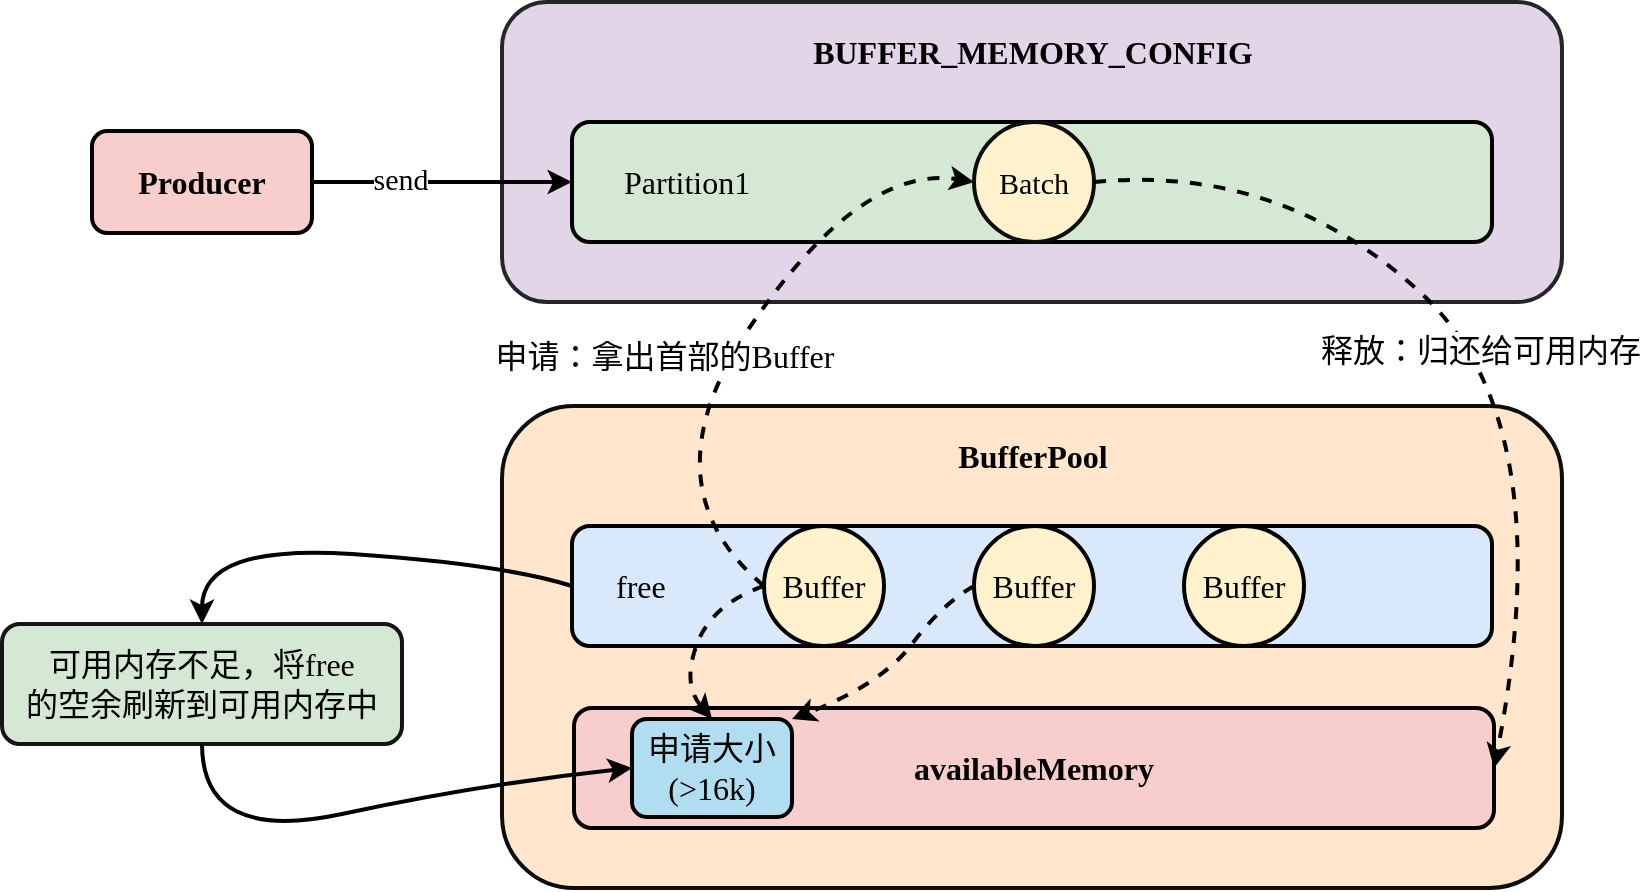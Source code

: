 <mxfile version="21.2.8" type="device">
  <diagram name="Page-1" id="4jEeTd7mvgLUH5QwcUFO">
    <mxGraphModel dx="1649" dy="621" grid="1" gridSize="10" guides="1" tooltips="1" connect="1" arrows="1" fold="1" page="1" pageScale="1" pageWidth="827" pageHeight="1169" math="0" shadow="0">
      <root>
        <mxCell id="0" />
        <mxCell id="1" parent="0" />
        <mxCell id="FmmOy0Gf5pX21H7wCrZ3-1" value="" style="rounded=1;whiteSpace=wrap;html=1;fillColor=#e1d5e7;strokeColor=#272527;strokeWidth=2;" parent="1" vertex="1">
          <mxGeometry x="120" y="119" width="530" height="150" as="geometry" />
        </mxCell>
        <mxCell id="FmmOy0Gf5pX21H7wCrZ3-2" value="&lt;font face=&quot;Times New Roman&quot; style=&quot;font-size: 16px;&quot;&gt;&amp;nbsp; &amp;nbsp; &amp;nbsp; &lt;font style=&quot;font-size: 16px;&quot;&gt;Partition1&lt;/font&gt;&lt;/font&gt;" style="rounded=1;whiteSpace=wrap;html=1;fillColor=#d5e8d4;strokeColor=#000000;align=left;strokeWidth=2;" parent="1" vertex="1">
          <mxGeometry x="155" y="179" width="460" height="60" as="geometry" />
        </mxCell>
        <mxCell id="FmmOy0Gf5pX21H7wCrZ3-3" value="&lt;font size=&quot;1&quot; style=&quot;&quot; face=&quot;Times New Roman&quot;&gt;&lt;b style=&quot;font-size: 16px;&quot;&gt;BUFFER_MEMORY_CONFIG&lt;/b&gt;&lt;/font&gt;" style="text;html=1;align=center;verticalAlign=middle;resizable=0;points=[];autosize=1;strokeColor=none;fillColor=none;" parent="1" vertex="1">
          <mxGeometry x="265" y="129" width="240" height="30" as="geometry" />
        </mxCell>
        <mxCell id="FmmOy0Gf5pX21H7wCrZ3-5" value="&lt;font face=&quot;Times New Roman&quot; style=&quot;font-size: 15px;&quot;&gt;Batch&lt;/font&gt;" style="ellipse;whiteSpace=wrap;html=1;aspect=fixed;fillColor=#fff2cc;strokeColor=#0d0d0c;strokeWidth=2;" parent="1" vertex="1">
          <mxGeometry x="356" y="179" width="60" height="60" as="geometry" />
        </mxCell>
        <mxCell id="FmmOy0Gf5pX21H7wCrZ3-6" value="" style="rounded=1;whiteSpace=wrap;html=1;fillColor=#ffe6cc;strokeColor=#0d0d0c;strokeWidth=2;" parent="1" vertex="1">
          <mxGeometry x="120" y="321" width="530" height="241" as="geometry" />
        </mxCell>
        <mxCell id="FmmOy0Gf5pX21H7wCrZ3-7" value="&lt;font face=&quot;Times New Roman&quot; style=&quot;font-size: 16px;&quot;&gt;&amp;nbsp; &amp;nbsp; &amp;nbsp;free&lt;/font&gt;" style="rounded=1;whiteSpace=wrap;html=1;align=left;fillColor=#dae8fc;strokeColor=#000000;strokeWidth=2;" parent="1" vertex="1">
          <mxGeometry x="155" y="381" width="460" height="60" as="geometry" />
        </mxCell>
        <mxCell id="FmmOy0Gf5pX21H7wCrZ3-8" value="&lt;b&gt;&lt;font style=&quot;font-size: 16px;&quot; face=&quot;Times New Roman&quot;&gt;BufferPool&lt;/font&gt;&lt;/b&gt;" style="text;html=1;align=center;verticalAlign=middle;resizable=0;points=[];autosize=1;strokeColor=none;fillColor=none;" parent="1" vertex="1">
          <mxGeometry x="335" y="331" width="100" height="30" as="geometry" />
        </mxCell>
        <mxCell id="FmmOy0Gf5pX21H7wCrZ3-10" value="&lt;font face=&quot;Times New Roman&quot; style=&quot;font-size: 16px;&quot;&gt;Buffer&lt;/font&gt;" style="ellipse;whiteSpace=wrap;html=1;aspect=fixed;fillColor=#fff2cc;strokeColor=#000000;strokeWidth=2;" parent="1" vertex="1">
          <mxGeometry x="251" y="381" width="60" height="60" as="geometry" />
        </mxCell>
        <mxCell id="FmmOy0Gf5pX21H7wCrZ3-13" value="&lt;b&gt;&lt;font style=&quot;font-size: 16px;&quot; face=&quot;Times New Roman&quot;&gt;availableMemory&lt;/font&gt;&lt;/b&gt;" style="rounded=1;whiteSpace=wrap;html=1;fillColor=#f8cecc;strokeColor=#000000;strokeWidth=2;" parent="1" vertex="1">
          <mxGeometry x="156" y="472" width="460" height="60" as="geometry" />
        </mxCell>
        <mxCell id="FmmOy0Gf5pX21H7wCrZ3-14" value="&lt;font face=&quot;Times New Roman&quot; style=&quot;font-size: 16px;&quot;&gt;Buffer&lt;/font&gt;" style="ellipse;whiteSpace=wrap;html=1;aspect=fixed;fillColor=#fff2cc;strokeColor=#000000;strokeWidth=2;" parent="1" vertex="1">
          <mxGeometry x="356" y="381" width="60" height="60" as="geometry" />
        </mxCell>
        <mxCell id="FmmOy0Gf5pX21H7wCrZ3-15" value="&lt;font face=&quot;Times New Roman&quot; style=&quot;font-size: 16px;&quot;&gt;Buffer&lt;/font&gt;" style="ellipse;whiteSpace=wrap;html=1;aspect=fixed;fillColor=#fff2cc;strokeColor=#000000;strokeWidth=2;" parent="1" vertex="1">
          <mxGeometry x="461" y="381" width="60" height="60" as="geometry" />
        </mxCell>
        <mxCell id="FmmOy0Gf5pX21H7wCrZ3-16" value="&lt;font face=&quot;Times New Roman&quot; style=&quot;font-size: 16px;&quot;&gt;&lt;b&gt;Producer&lt;/b&gt;&lt;/font&gt;" style="rounded=1;whiteSpace=wrap;html=1;fillColor=#f8cecc;strokeColor=#000000;strokeWidth=2;" parent="1" vertex="1">
          <mxGeometry x="-85" y="183.5" width="110" height="51" as="geometry" />
        </mxCell>
        <mxCell id="FmmOy0Gf5pX21H7wCrZ3-17" value="" style="endArrow=classic;html=1;rounded=0;exitX=1;exitY=0.5;exitDx=0;exitDy=0;entryX=0;entryY=0.5;entryDx=0;entryDy=0;strokeWidth=2;" parent="1" source="FmmOy0Gf5pX21H7wCrZ3-16" target="FmmOy0Gf5pX21H7wCrZ3-2" edge="1">
          <mxGeometry width="50" height="50" relative="1" as="geometry">
            <mxPoint x="160" y="340" as="sourcePoint" />
            <mxPoint x="210" y="290" as="targetPoint" />
          </mxGeometry>
        </mxCell>
        <mxCell id="FmmOy0Gf5pX21H7wCrZ3-19" value="&lt;font face=&quot;Times New Roman&quot; style=&quot;font-size: 15px;&quot;&gt;send&lt;/font&gt;" style="edgeLabel;html=1;align=center;verticalAlign=middle;resizable=0;points=[];" parent="FmmOy0Gf5pX21H7wCrZ3-17" vertex="1" connectable="0">
          <mxGeometry x="-0.293" y="-3" relative="1" as="geometry">
            <mxPoint x="-2" y="-5" as="offset" />
          </mxGeometry>
        </mxCell>
        <mxCell id="FmmOy0Gf5pX21H7wCrZ3-20" value="" style="curved=1;endArrow=classic;html=1;rounded=0;exitX=0;exitY=0.5;exitDx=0;exitDy=0;entryX=0;entryY=0.5;entryDx=0;entryDy=0;dashed=1;strokeWidth=2;" parent="1" source="FmmOy0Gf5pX21H7wCrZ3-10" target="FmmOy0Gf5pX21H7wCrZ3-5" edge="1">
          <mxGeometry width="50" height="50" relative="1" as="geometry">
            <mxPoint x="300" y="400" as="sourcePoint" />
            <mxPoint x="350" y="350" as="targetPoint" />
            <Array as="points">
              <mxPoint x="190" y="360" />
              <mxPoint x="300" y="200" />
            </Array>
          </mxGeometry>
        </mxCell>
        <mxCell id="FmmOy0Gf5pX21H7wCrZ3-25" value="&lt;font face=&quot;Times New Roman&quot; style=&quot;font-size: 16px;&quot;&gt;申请：拿出首部的Buffer&lt;/font&gt;" style="edgeLabel;html=1;align=center;verticalAlign=middle;resizable=0;points=[];" parent="FmmOy0Gf5pX21H7wCrZ3-20" vertex="1" connectable="0">
          <mxGeometry x="-0.008" relative="1" as="geometry">
            <mxPoint x="-37" y="5" as="offset" />
          </mxGeometry>
        </mxCell>
        <mxCell id="FmmOy0Gf5pX21H7wCrZ3-26" value="" style="curved=1;endArrow=classic;html=1;rounded=0;exitX=1;exitY=0.5;exitDx=0;exitDy=0;entryX=1;entryY=0.5;entryDx=0;entryDy=0;dashed=1;strokeWidth=2;" parent="1" source="FmmOy0Gf5pX21H7wCrZ3-5" target="FmmOy0Gf5pX21H7wCrZ3-13" edge="1">
          <mxGeometry width="50" height="50" relative="1" as="geometry">
            <mxPoint x="414" y="184.5" as="sourcePoint" />
            <mxPoint x="615" y="477.5" as="targetPoint" />
            <Array as="points">
              <mxPoint x="510" y="200" />
              <mxPoint x="650" y="330" />
            </Array>
          </mxGeometry>
        </mxCell>
        <mxCell id="FmmOy0Gf5pX21H7wCrZ3-28" value="&lt;font face=&quot;Times New Roman&quot; style=&quot;font-size: 16px;&quot;&gt;释放：归还给可用内存&lt;/font&gt;" style="edgeLabel;html=1;align=center;verticalAlign=middle;resizable=0;points=[];" parent="FmmOy0Gf5pX21H7wCrZ3-26" vertex="1" connectable="0">
          <mxGeometry x="0.165" y="-2" relative="1" as="geometry">
            <mxPoint x="-27" y="-27" as="offset" />
          </mxGeometry>
        </mxCell>
        <mxCell id="lSvtSwzIoLTM8RFcfEQh-1" value="&lt;font face=&quot;Times New Roman&quot; style=&quot;font-size: 16px;&quot;&gt;申请大小(&amp;gt;16k)&lt;br&gt;&lt;/font&gt;" style="rounded=1;whiteSpace=wrap;html=1;fillColor=#b1ddf0;strokeColor=#000000;strokeWidth=2;" vertex="1" parent="1">
          <mxGeometry x="185" y="477.5" width="80" height="49" as="geometry" />
        </mxCell>
        <mxCell id="lSvtSwzIoLTM8RFcfEQh-2" value="&lt;font face=&quot;Times New Roman&quot; style=&quot;font-size: 16px;&quot;&gt;可用内存不足，将free&lt;br&gt;的空余刷新到可用内存中&lt;/font&gt;" style="rounded=1;whiteSpace=wrap;html=1;fillColor=#d5e8d4;strokeColor=#141514;strokeWidth=2;" vertex="1" parent="1">
          <mxGeometry x="-130" y="430" width="200" height="60" as="geometry" />
        </mxCell>
        <mxCell id="lSvtSwzIoLTM8RFcfEQh-3" value="" style="curved=1;endArrow=classic;html=1;rounded=0;exitX=0;exitY=0.5;exitDx=0;exitDy=0;entryX=0.5;entryY=0;entryDx=0;entryDy=0;strokeWidth=2;" edge="1" parent="1" source="FmmOy0Gf5pX21H7wCrZ3-7" target="lSvtSwzIoLTM8RFcfEQh-2">
          <mxGeometry width="50" height="50" relative="1" as="geometry">
            <mxPoint x="180" y="340" as="sourcePoint" />
            <mxPoint x="230" y="290" as="targetPoint" />
            <Array as="points">
              <mxPoint x="120" y="400" />
              <mxPoint x="-30" y="390" />
            </Array>
          </mxGeometry>
        </mxCell>
        <mxCell id="lSvtSwzIoLTM8RFcfEQh-4" value="" style="curved=1;endArrow=classic;html=1;rounded=0;exitX=0.5;exitY=1;exitDx=0;exitDy=0;entryX=0;entryY=0.5;entryDx=0;entryDy=0;strokeWidth=2;" edge="1" parent="1" source="lSvtSwzIoLTM8RFcfEQh-2" target="lSvtSwzIoLTM8RFcfEQh-1">
          <mxGeometry width="50" height="50" relative="1" as="geometry">
            <mxPoint x="180" y="340" as="sourcePoint" />
            <mxPoint x="230" y="290" as="targetPoint" />
            <Array as="points">
              <mxPoint x="-30" y="540" />
              <mxPoint x="110" y="510" />
            </Array>
          </mxGeometry>
        </mxCell>
        <mxCell id="lSvtSwzIoLTM8RFcfEQh-10" value="" style="curved=1;endArrow=classic;html=1;rounded=0;exitX=0;exitY=0.5;exitDx=0;exitDy=0;entryX=0.5;entryY=0;entryDx=0;entryDy=0;strokeWidth=2;dashed=1;" edge="1" parent="1" source="FmmOy0Gf5pX21H7wCrZ3-10" target="lSvtSwzIoLTM8RFcfEQh-1">
          <mxGeometry width="50" height="50" relative="1" as="geometry">
            <mxPoint x="270" y="390" as="sourcePoint" />
            <mxPoint x="320" y="340" as="targetPoint" />
            <Array as="points">
              <mxPoint x="225" y="420" />
              <mxPoint x="210" y="460" />
            </Array>
          </mxGeometry>
        </mxCell>
        <mxCell id="lSvtSwzIoLTM8RFcfEQh-11" value="" style="curved=1;endArrow=classic;html=1;rounded=0;exitX=0;exitY=0.5;exitDx=0;exitDy=0;entryX=1;entryY=0;entryDx=0;entryDy=0;dashed=1;strokeWidth=2;" edge="1" parent="1" source="FmmOy0Gf5pX21H7wCrZ3-14" target="lSvtSwzIoLTM8RFcfEQh-1">
          <mxGeometry width="50" height="50" relative="1" as="geometry">
            <mxPoint x="270" y="390" as="sourcePoint" />
            <mxPoint x="320" y="340" as="targetPoint" />
            <Array as="points">
              <mxPoint x="340" y="420" />
              <mxPoint x="310" y="460" />
            </Array>
          </mxGeometry>
        </mxCell>
      </root>
    </mxGraphModel>
  </diagram>
</mxfile>

